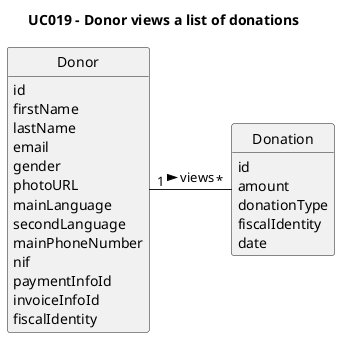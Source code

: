 @startuml
skinparam monochrome true
skinparam packageStyle rectangle
skinparam shadowing false

skinparam classAttributeIconSize 0

hide circle
hide methods

title UC019 - Donor views a list of donations

class Donation {
    id
    amount
    donationType
    fiscalIdentity
    date
}

class Donor {
    id
    firstName
    lastName
    email
    gender
    photoURL
    mainLanguage
    secondLanguage
    mainPhoneNumber
    nif
    paymentInfoId
    invoiceInfoId
    fiscalIdentity
}

Donor "1   " - "   *" Donation : views >

@enduml